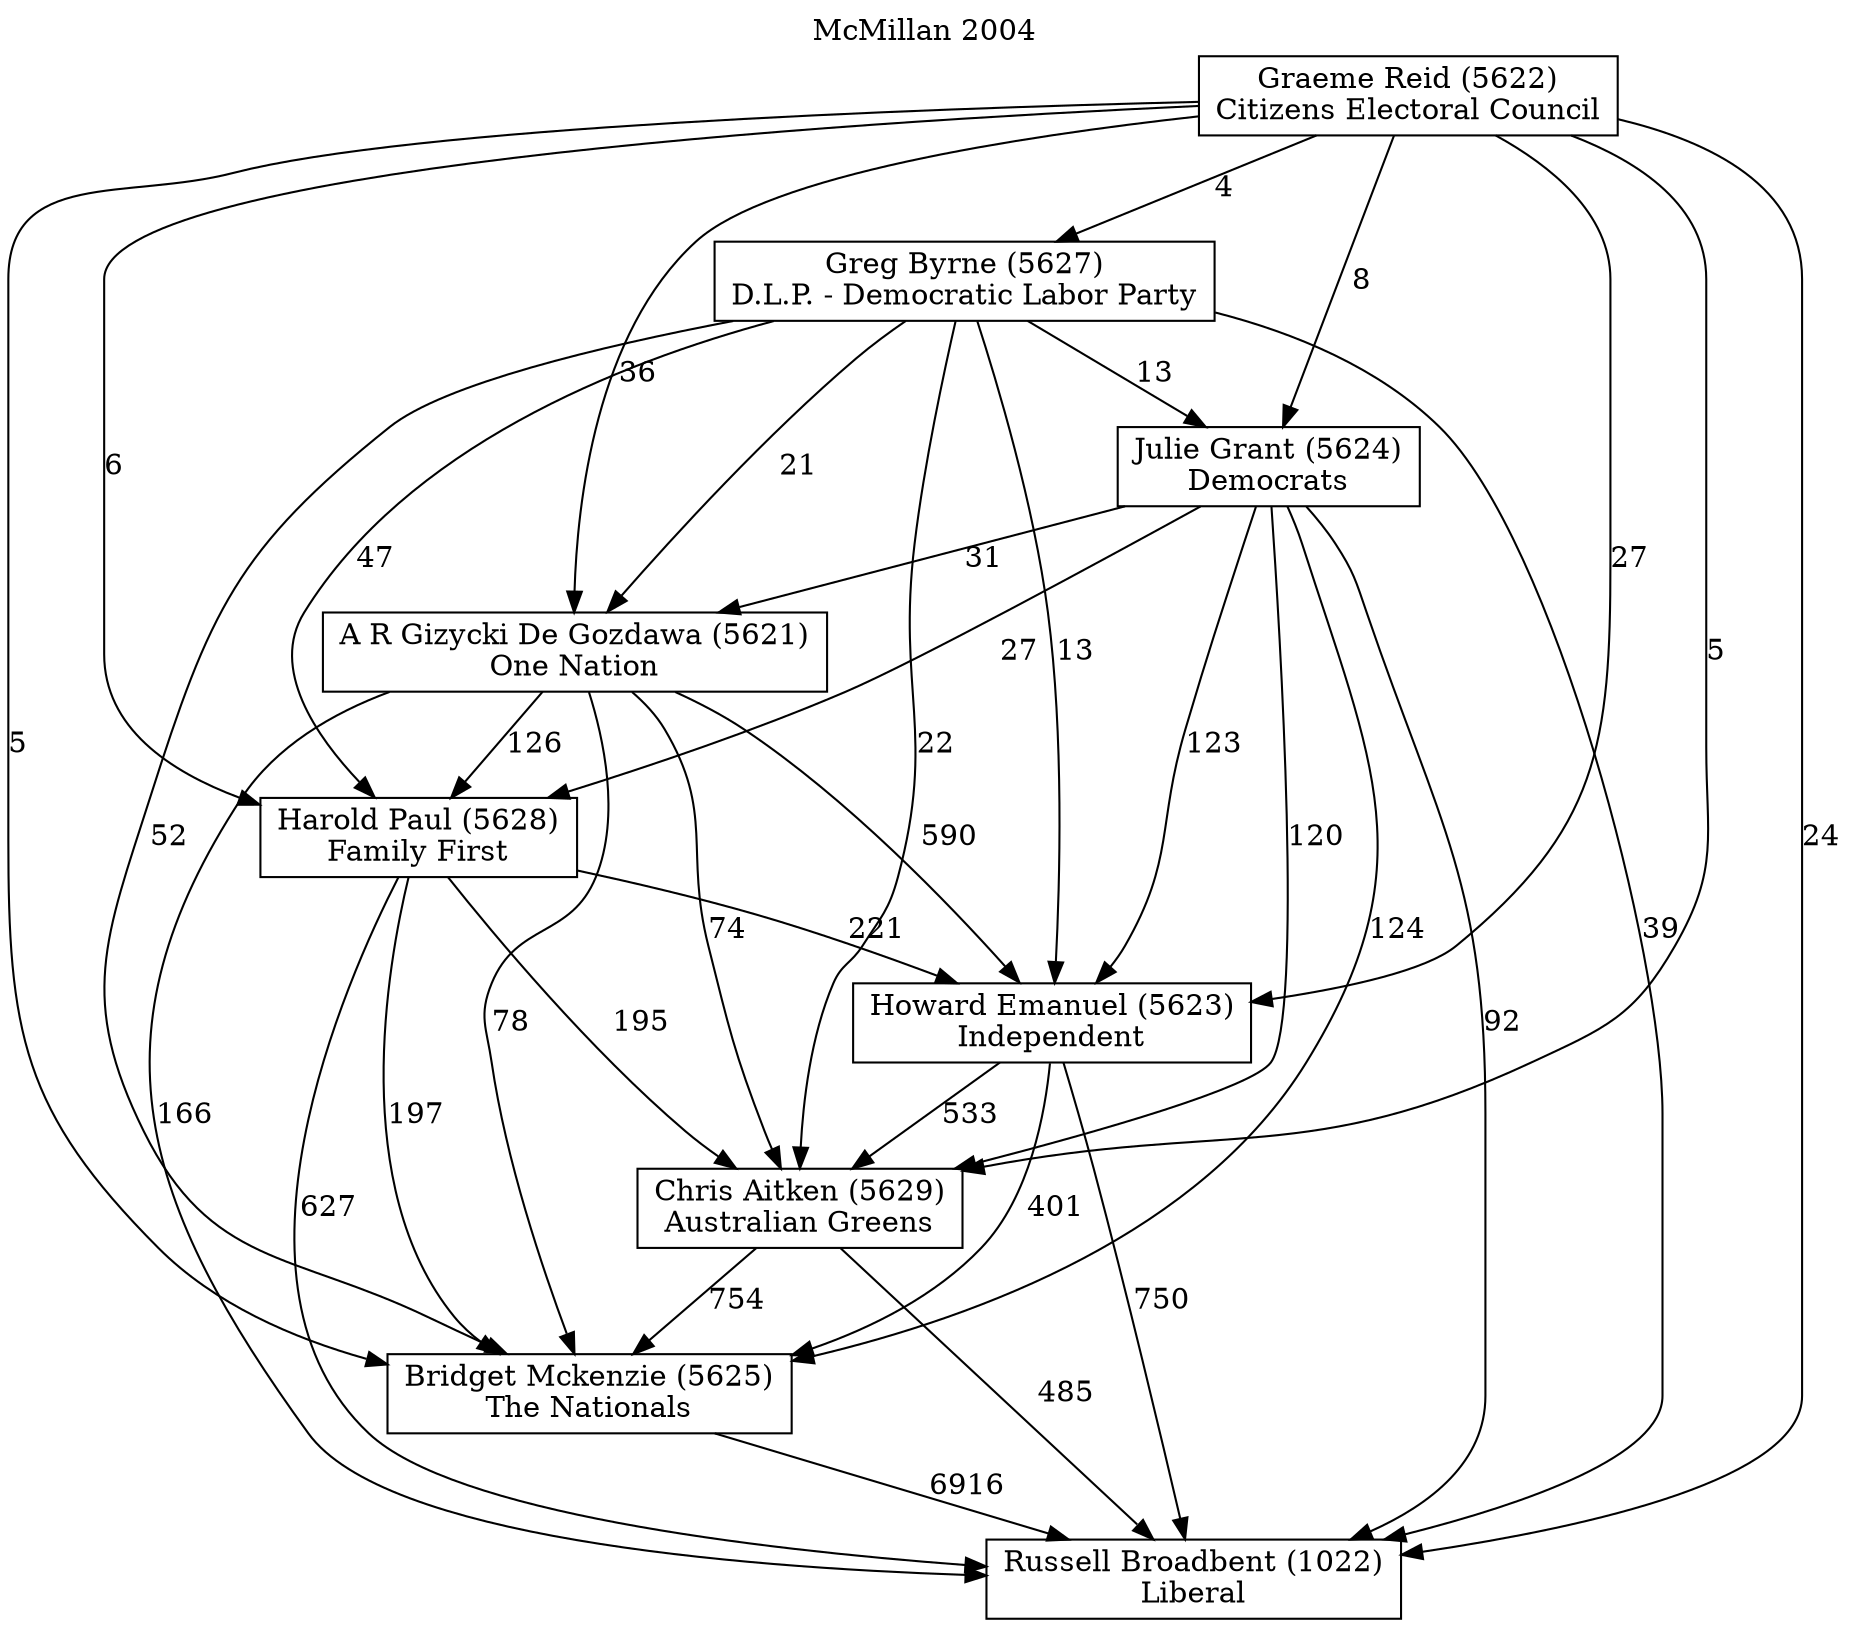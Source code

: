 // House preference flow
digraph "Russell Broadbent (1022)_McMillan_2004" {
	graph [label="McMillan 2004" labelloc=t mclimit=2]
	node [shape=box]
	"Russell Broadbent (1022)" [label="Russell Broadbent (1022)
Liberal"]
	"Bridget Mckenzie (5625)" [label="Bridget Mckenzie (5625)
The Nationals"]
	"Chris Aitken (5629)" [label="Chris Aitken (5629)
Australian Greens"]
	"Howard Emanuel (5623)" [label="Howard Emanuel (5623)
Independent"]
	"Harold Paul (5628)" [label="Harold Paul (5628)
Family First"]
	"A R Gizycki De Gozdawa (5621)" [label="A R Gizycki De Gozdawa (5621)
One Nation"]
	"Julie Grant (5624)" [label="Julie Grant (5624)
Democrats"]
	"Greg Byrne (5627)" [label="Greg Byrne (5627)
D.L.P. - Democratic Labor Party"]
	"Graeme Reid (5622)" [label="Graeme Reid (5622)
Citizens Electoral Council"]
	"Bridget Mckenzie (5625)" -> "Russell Broadbent (1022)" [label=6916]
	"Chris Aitken (5629)" -> "Bridget Mckenzie (5625)" [label=754]
	"Howard Emanuel (5623)" -> "Chris Aitken (5629)" [label=533]
	"Harold Paul (5628)" -> "Howard Emanuel (5623)" [label=221]
	"A R Gizycki De Gozdawa (5621)" -> "Harold Paul (5628)" [label=126]
	"Julie Grant (5624)" -> "A R Gizycki De Gozdawa (5621)" [label=31]
	"Greg Byrne (5627)" -> "Julie Grant (5624)" [label=13]
	"Graeme Reid (5622)" -> "Greg Byrne (5627)" [label=4]
	"Chris Aitken (5629)" -> "Russell Broadbent (1022)" [label=485]
	"Howard Emanuel (5623)" -> "Russell Broadbent (1022)" [label=750]
	"Harold Paul (5628)" -> "Russell Broadbent (1022)" [label=627]
	"A R Gizycki De Gozdawa (5621)" -> "Russell Broadbent (1022)" [label=166]
	"Julie Grant (5624)" -> "Russell Broadbent (1022)" [label=92]
	"Greg Byrne (5627)" -> "Russell Broadbent (1022)" [label=39]
	"Graeme Reid (5622)" -> "Russell Broadbent (1022)" [label=24]
	"Graeme Reid (5622)" -> "Julie Grant (5624)" [label=8]
	"Greg Byrne (5627)" -> "A R Gizycki De Gozdawa (5621)" [label=21]
	"Graeme Reid (5622)" -> "A R Gizycki De Gozdawa (5621)" [label=36]
	"Julie Grant (5624)" -> "Harold Paul (5628)" [label=27]
	"Greg Byrne (5627)" -> "Harold Paul (5628)" [label=47]
	"Graeme Reid (5622)" -> "Harold Paul (5628)" [label=6]
	"A R Gizycki De Gozdawa (5621)" -> "Howard Emanuel (5623)" [label=590]
	"Julie Grant (5624)" -> "Howard Emanuel (5623)" [label=123]
	"Greg Byrne (5627)" -> "Howard Emanuel (5623)" [label=13]
	"Graeme Reid (5622)" -> "Howard Emanuel (5623)" [label=27]
	"Harold Paul (5628)" -> "Chris Aitken (5629)" [label=195]
	"A R Gizycki De Gozdawa (5621)" -> "Chris Aitken (5629)" [label=74]
	"Julie Grant (5624)" -> "Chris Aitken (5629)" [label=120]
	"Greg Byrne (5627)" -> "Chris Aitken (5629)" [label=22]
	"Graeme Reid (5622)" -> "Chris Aitken (5629)" [label=5]
	"Howard Emanuel (5623)" -> "Bridget Mckenzie (5625)" [label=401]
	"Harold Paul (5628)" -> "Bridget Mckenzie (5625)" [label=197]
	"A R Gizycki De Gozdawa (5621)" -> "Bridget Mckenzie (5625)" [label=78]
	"Julie Grant (5624)" -> "Bridget Mckenzie (5625)" [label=124]
	"Greg Byrne (5627)" -> "Bridget Mckenzie (5625)" [label=52]
	"Graeme Reid (5622)" -> "Bridget Mckenzie (5625)" [label=5]
}
